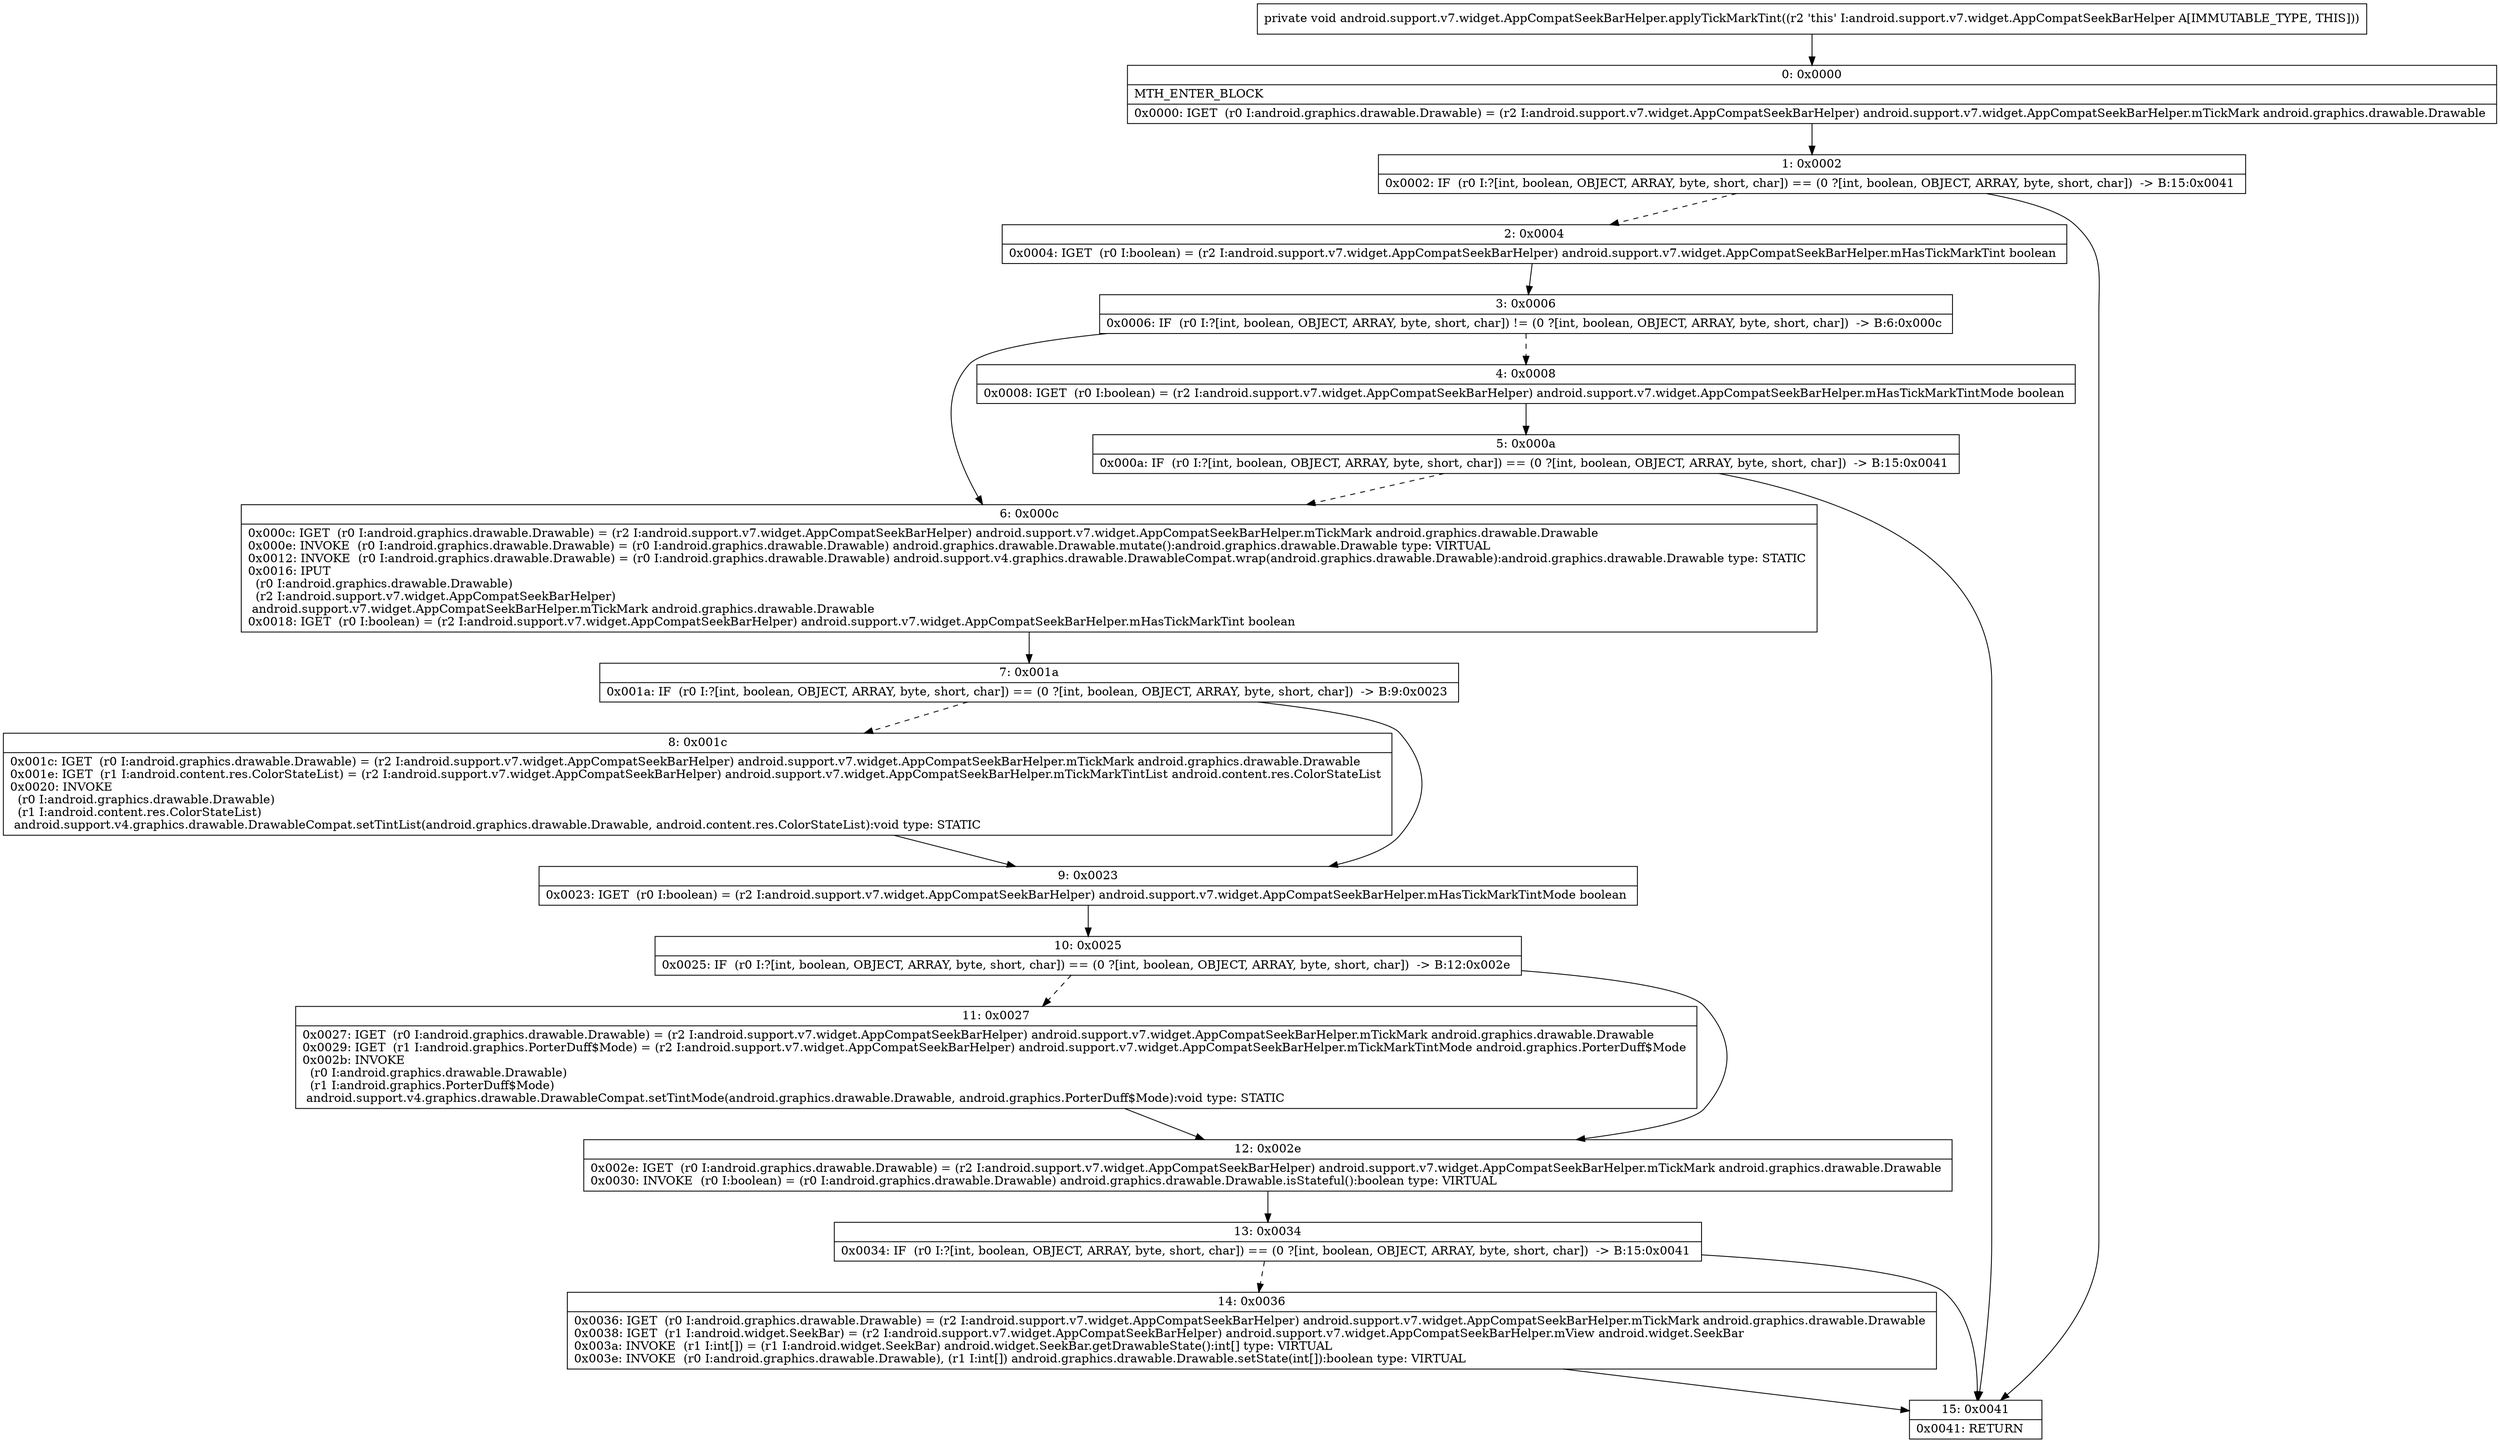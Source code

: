 digraph "CFG forandroid.support.v7.widget.AppCompatSeekBarHelper.applyTickMarkTint()V" {
Node_0 [shape=record,label="{0\:\ 0x0000|MTH_ENTER_BLOCK\l|0x0000: IGET  (r0 I:android.graphics.drawable.Drawable) = (r2 I:android.support.v7.widget.AppCompatSeekBarHelper) android.support.v7.widget.AppCompatSeekBarHelper.mTickMark android.graphics.drawable.Drawable \l}"];
Node_1 [shape=record,label="{1\:\ 0x0002|0x0002: IF  (r0 I:?[int, boolean, OBJECT, ARRAY, byte, short, char]) == (0 ?[int, boolean, OBJECT, ARRAY, byte, short, char])  \-\> B:15:0x0041 \l}"];
Node_2 [shape=record,label="{2\:\ 0x0004|0x0004: IGET  (r0 I:boolean) = (r2 I:android.support.v7.widget.AppCompatSeekBarHelper) android.support.v7.widget.AppCompatSeekBarHelper.mHasTickMarkTint boolean \l}"];
Node_3 [shape=record,label="{3\:\ 0x0006|0x0006: IF  (r0 I:?[int, boolean, OBJECT, ARRAY, byte, short, char]) != (0 ?[int, boolean, OBJECT, ARRAY, byte, short, char])  \-\> B:6:0x000c \l}"];
Node_4 [shape=record,label="{4\:\ 0x0008|0x0008: IGET  (r0 I:boolean) = (r2 I:android.support.v7.widget.AppCompatSeekBarHelper) android.support.v7.widget.AppCompatSeekBarHelper.mHasTickMarkTintMode boolean \l}"];
Node_5 [shape=record,label="{5\:\ 0x000a|0x000a: IF  (r0 I:?[int, boolean, OBJECT, ARRAY, byte, short, char]) == (0 ?[int, boolean, OBJECT, ARRAY, byte, short, char])  \-\> B:15:0x0041 \l}"];
Node_6 [shape=record,label="{6\:\ 0x000c|0x000c: IGET  (r0 I:android.graphics.drawable.Drawable) = (r2 I:android.support.v7.widget.AppCompatSeekBarHelper) android.support.v7.widget.AppCompatSeekBarHelper.mTickMark android.graphics.drawable.Drawable \l0x000e: INVOKE  (r0 I:android.graphics.drawable.Drawable) = (r0 I:android.graphics.drawable.Drawable) android.graphics.drawable.Drawable.mutate():android.graphics.drawable.Drawable type: VIRTUAL \l0x0012: INVOKE  (r0 I:android.graphics.drawable.Drawable) = (r0 I:android.graphics.drawable.Drawable) android.support.v4.graphics.drawable.DrawableCompat.wrap(android.graphics.drawable.Drawable):android.graphics.drawable.Drawable type: STATIC \l0x0016: IPUT  \l  (r0 I:android.graphics.drawable.Drawable)\l  (r2 I:android.support.v7.widget.AppCompatSeekBarHelper)\l android.support.v7.widget.AppCompatSeekBarHelper.mTickMark android.graphics.drawable.Drawable \l0x0018: IGET  (r0 I:boolean) = (r2 I:android.support.v7.widget.AppCompatSeekBarHelper) android.support.v7.widget.AppCompatSeekBarHelper.mHasTickMarkTint boolean \l}"];
Node_7 [shape=record,label="{7\:\ 0x001a|0x001a: IF  (r0 I:?[int, boolean, OBJECT, ARRAY, byte, short, char]) == (0 ?[int, boolean, OBJECT, ARRAY, byte, short, char])  \-\> B:9:0x0023 \l}"];
Node_8 [shape=record,label="{8\:\ 0x001c|0x001c: IGET  (r0 I:android.graphics.drawable.Drawable) = (r2 I:android.support.v7.widget.AppCompatSeekBarHelper) android.support.v7.widget.AppCompatSeekBarHelper.mTickMark android.graphics.drawable.Drawable \l0x001e: IGET  (r1 I:android.content.res.ColorStateList) = (r2 I:android.support.v7.widget.AppCompatSeekBarHelper) android.support.v7.widget.AppCompatSeekBarHelper.mTickMarkTintList android.content.res.ColorStateList \l0x0020: INVOKE  \l  (r0 I:android.graphics.drawable.Drawable)\l  (r1 I:android.content.res.ColorStateList)\l android.support.v4.graphics.drawable.DrawableCompat.setTintList(android.graphics.drawable.Drawable, android.content.res.ColorStateList):void type: STATIC \l}"];
Node_9 [shape=record,label="{9\:\ 0x0023|0x0023: IGET  (r0 I:boolean) = (r2 I:android.support.v7.widget.AppCompatSeekBarHelper) android.support.v7.widget.AppCompatSeekBarHelper.mHasTickMarkTintMode boolean \l}"];
Node_10 [shape=record,label="{10\:\ 0x0025|0x0025: IF  (r0 I:?[int, boolean, OBJECT, ARRAY, byte, short, char]) == (0 ?[int, boolean, OBJECT, ARRAY, byte, short, char])  \-\> B:12:0x002e \l}"];
Node_11 [shape=record,label="{11\:\ 0x0027|0x0027: IGET  (r0 I:android.graphics.drawable.Drawable) = (r2 I:android.support.v7.widget.AppCompatSeekBarHelper) android.support.v7.widget.AppCompatSeekBarHelper.mTickMark android.graphics.drawable.Drawable \l0x0029: IGET  (r1 I:android.graphics.PorterDuff$Mode) = (r2 I:android.support.v7.widget.AppCompatSeekBarHelper) android.support.v7.widget.AppCompatSeekBarHelper.mTickMarkTintMode android.graphics.PorterDuff$Mode \l0x002b: INVOKE  \l  (r0 I:android.graphics.drawable.Drawable)\l  (r1 I:android.graphics.PorterDuff$Mode)\l android.support.v4.graphics.drawable.DrawableCompat.setTintMode(android.graphics.drawable.Drawable, android.graphics.PorterDuff$Mode):void type: STATIC \l}"];
Node_12 [shape=record,label="{12\:\ 0x002e|0x002e: IGET  (r0 I:android.graphics.drawable.Drawable) = (r2 I:android.support.v7.widget.AppCompatSeekBarHelper) android.support.v7.widget.AppCompatSeekBarHelper.mTickMark android.graphics.drawable.Drawable \l0x0030: INVOKE  (r0 I:boolean) = (r0 I:android.graphics.drawable.Drawable) android.graphics.drawable.Drawable.isStateful():boolean type: VIRTUAL \l}"];
Node_13 [shape=record,label="{13\:\ 0x0034|0x0034: IF  (r0 I:?[int, boolean, OBJECT, ARRAY, byte, short, char]) == (0 ?[int, boolean, OBJECT, ARRAY, byte, short, char])  \-\> B:15:0x0041 \l}"];
Node_14 [shape=record,label="{14\:\ 0x0036|0x0036: IGET  (r0 I:android.graphics.drawable.Drawable) = (r2 I:android.support.v7.widget.AppCompatSeekBarHelper) android.support.v7.widget.AppCompatSeekBarHelper.mTickMark android.graphics.drawable.Drawable \l0x0038: IGET  (r1 I:android.widget.SeekBar) = (r2 I:android.support.v7.widget.AppCompatSeekBarHelper) android.support.v7.widget.AppCompatSeekBarHelper.mView android.widget.SeekBar \l0x003a: INVOKE  (r1 I:int[]) = (r1 I:android.widget.SeekBar) android.widget.SeekBar.getDrawableState():int[] type: VIRTUAL \l0x003e: INVOKE  (r0 I:android.graphics.drawable.Drawable), (r1 I:int[]) android.graphics.drawable.Drawable.setState(int[]):boolean type: VIRTUAL \l}"];
Node_15 [shape=record,label="{15\:\ 0x0041|0x0041: RETURN   \l}"];
MethodNode[shape=record,label="{private void android.support.v7.widget.AppCompatSeekBarHelper.applyTickMarkTint((r2 'this' I:android.support.v7.widget.AppCompatSeekBarHelper A[IMMUTABLE_TYPE, THIS])) }"];
MethodNode -> Node_0;
Node_0 -> Node_1;
Node_1 -> Node_2[style=dashed];
Node_1 -> Node_15;
Node_2 -> Node_3;
Node_3 -> Node_4[style=dashed];
Node_3 -> Node_6;
Node_4 -> Node_5;
Node_5 -> Node_6[style=dashed];
Node_5 -> Node_15;
Node_6 -> Node_7;
Node_7 -> Node_8[style=dashed];
Node_7 -> Node_9;
Node_8 -> Node_9;
Node_9 -> Node_10;
Node_10 -> Node_11[style=dashed];
Node_10 -> Node_12;
Node_11 -> Node_12;
Node_12 -> Node_13;
Node_13 -> Node_14[style=dashed];
Node_13 -> Node_15;
Node_14 -> Node_15;
}

